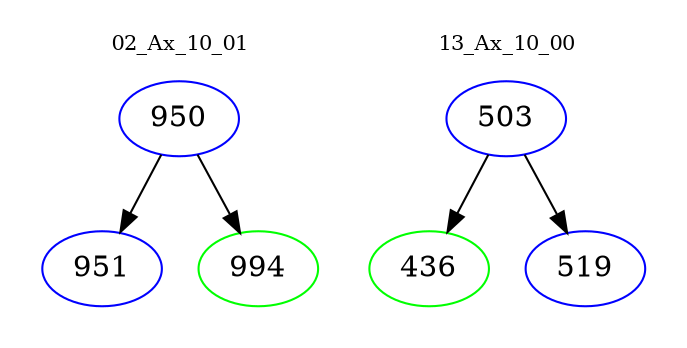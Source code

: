 digraph{
subgraph cluster_0 {
color = white
label = "02_Ax_10_01";
fontsize=10;
T0_950 [label="950", color="blue"]
T0_950 -> T0_951 [color="black"]
T0_951 [label="951", color="blue"]
T0_950 -> T0_994 [color="black"]
T0_994 [label="994", color="green"]
}
subgraph cluster_1 {
color = white
label = "13_Ax_10_00";
fontsize=10;
T1_503 [label="503", color="blue"]
T1_503 -> T1_436 [color="black"]
T1_436 [label="436", color="green"]
T1_503 -> T1_519 [color="black"]
T1_519 [label="519", color="blue"]
}
}
